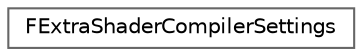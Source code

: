 digraph "Graphical Class Hierarchy"
{
 // INTERACTIVE_SVG=YES
 // LATEX_PDF_SIZE
  bgcolor="transparent";
  edge [fontname=Helvetica,fontsize=10,labelfontname=Helvetica,labelfontsize=10];
  node [fontname=Helvetica,fontsize=10,shape=box,height=0.2,width=0.4];
  rankdir="LR";
  Node0 [id="Node000000",label="FExtraShaderCompilerSettings",height=0.2,width=0.4,color="grey40", fillcolor="white", style="filled",URL="$d6/d91/structFExtraShaderCompilerSettings.html",tooltip="Additional compilation settings that can be configured by each FMaterial instance before compilation."];
}

